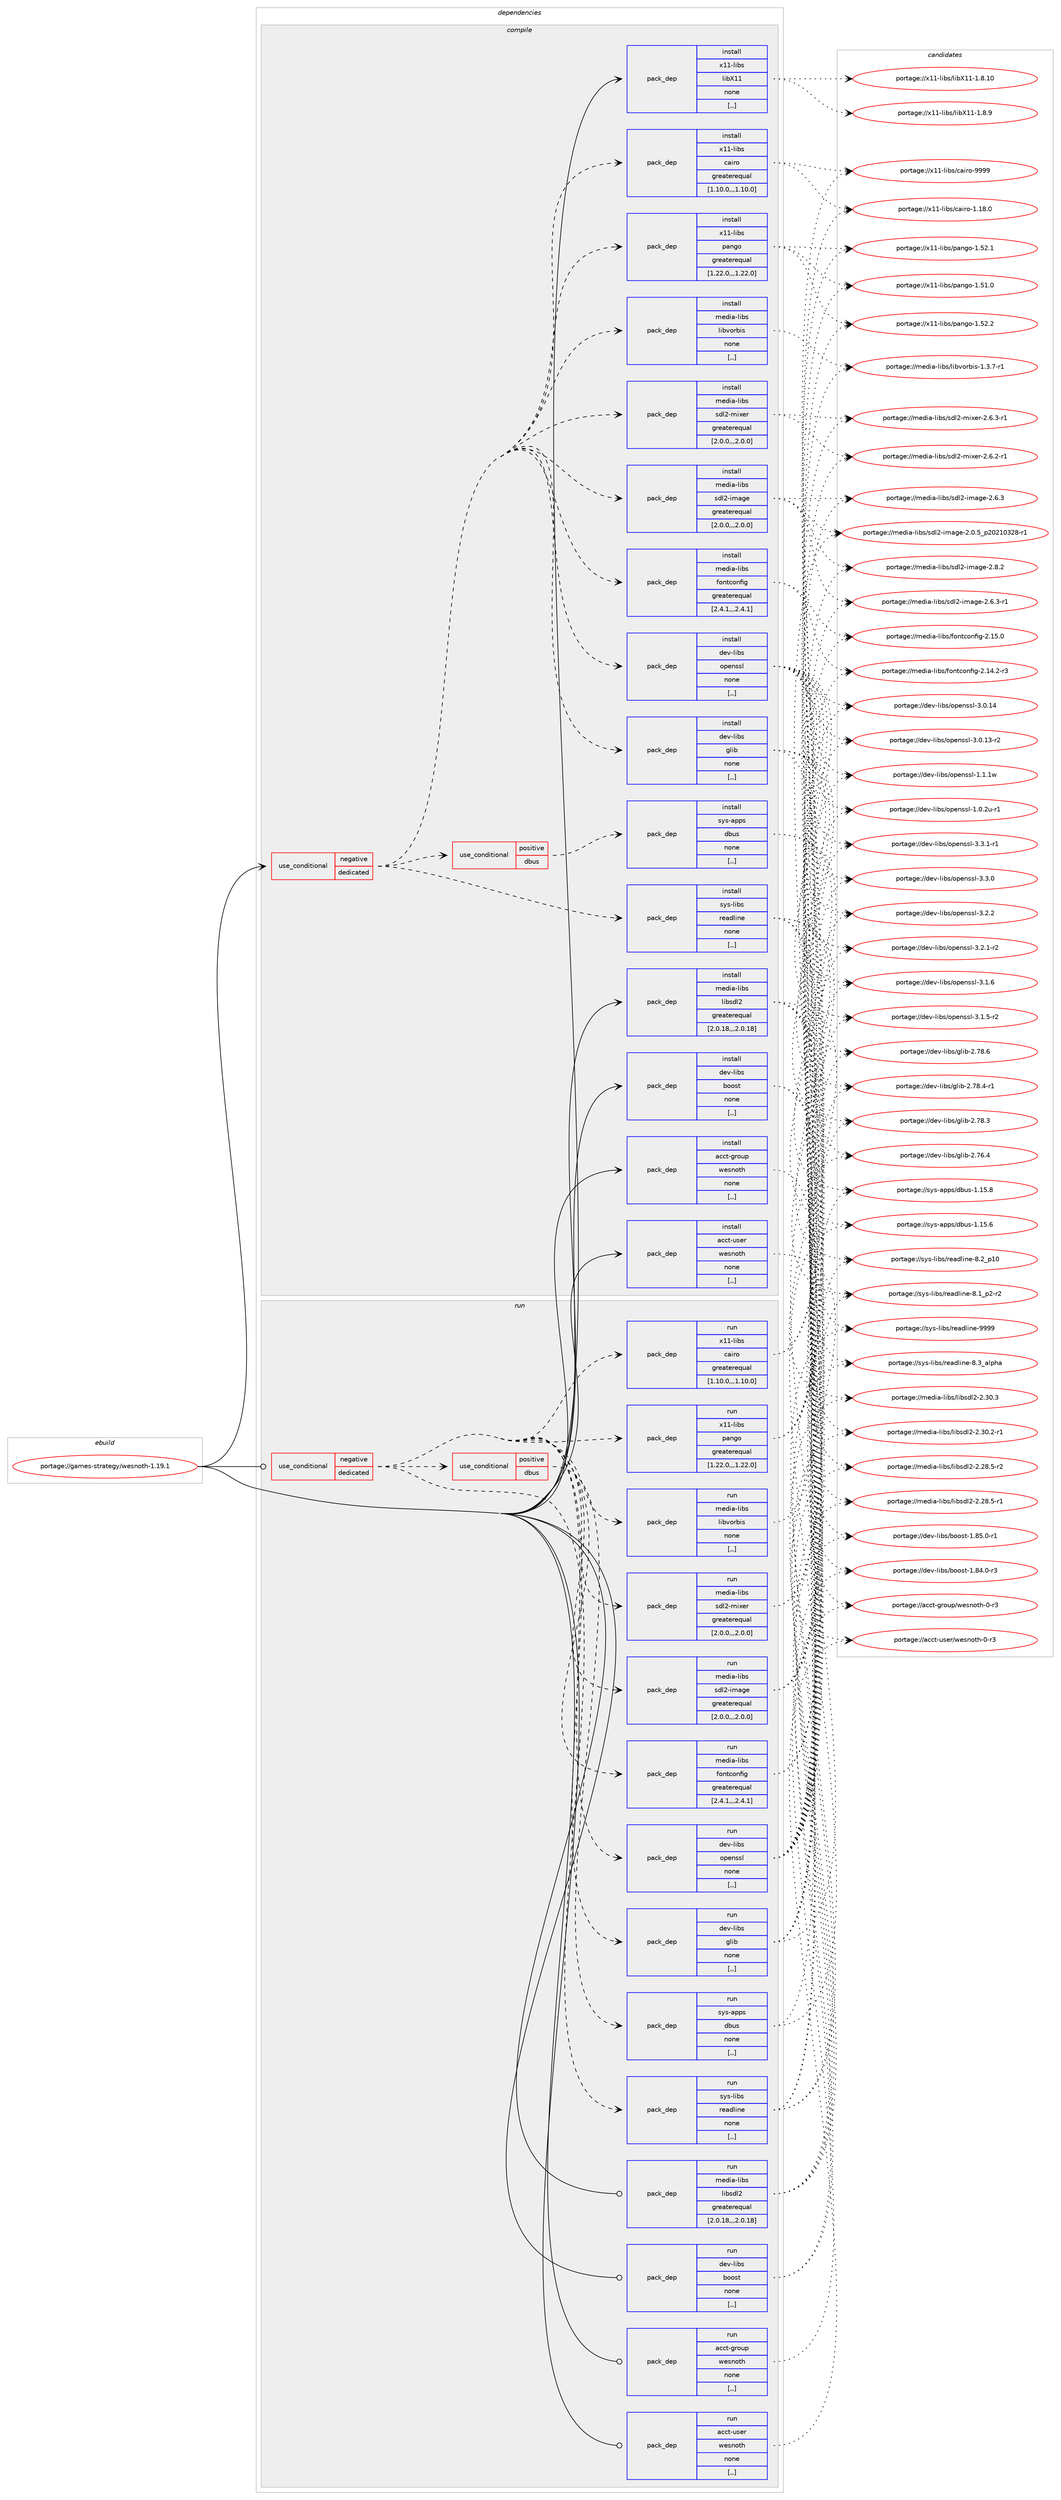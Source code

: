 digraph prolog {

# *************
# Graph options
# *************

newrank=true;
concentrate=true;
compound=true;
graph [rankdir=LR,fontname=Helvetica,fontsize=10,ranksep=1.5];#, ranksep=2.5, nodesep=0.2];
edge  [arrowhead=vee];
node  [fontname=Helvetica,fontsize=10];

# **********
# The ebuild
# **********

subgraph cluster_leftcol {
color=gray;
label=<<i>ebuild</i>>;
id [label="portage://games-strategy/wesnoth-1.19.1", color=red, width=4, href="../games-strategy/wesnoth-1.19.1.svg"];
}

# ****************
# The dependencies
# ****************

subgraph cluster_midcol {
color=gray;
label=<<i>dependencies</i>>;
subgraph cluster_compile {
fillcolor="#eeeeee";
style=filled;
label=<<i>compile</i>>;
subgraph cond64893 {
dependency234973 [label=<<TABLE BORDER="0" CELLBORDER="1" CELLSPACING="0" CELLPADDING="4"><TR><TD ROWSPAN="3" CELLPADDING="10">use_conditional</TD></TR><TR><TD>negative</TD></TR><TR><TD>dedicated</TD></TR></TABLE>>, shape=none, color=red];
subgraph pack168556 {
dependency234974 [label=<<TABLE BORDER="0" CELLBORDER="1" CELLSPACING="0" CELLPADDING="4" WIDTH="220"><TR><TD ROWSPAN="6" CELLPADDING="30">pack_dep</TD></TR><TR><TD WIDTH="110">install</TD></TR><TR><TD>dev-libs</TD></TR><TR><TD>glib</TD></TR><TR><TD>none</TD></TR><TR><TD>[,,]</TD></TR></TABLE>>, shape=none, color=blue];
}
dependency234973:e -> dependency234974:w [weight=20,style="dashed",arrowhead="vee"];
subgraph pack168557 {
dependency234975 [label=<<TABLE BORDER="0" CELLBORDER="1" CELLSPACING="0" CELLPADDING="4" WIDTH="220"><TR><TD ROWSPAN="6" CELLPADDING="30">pack_dep</TD></TR><TR><TD WIDTH="110">install</TD></TR><TR><TD>dev-libs</TD></TR><TR><TD>openssl</TD></TR><TR><TD>none</TD></TR><TR><TD>[,,]</TD></TR></TABLE>>, shape=none, color=blue];
}
dependency234973:e -> dependency234975:w [weight=20,style="dashed",arrowhead="vee"];
subgraph pack168558 {
dependency234976 [label=<<TABLE BORDER="0" CELLBORDER="1" CELLSPACING="0" CELLPADDING="4" WIDTH="220"><TR><TD ROWSPAN="6" CELLPADDING="30">pack_dep</TD></TR><TR><TD WIDTH="110">install</TD></TR><TR><TD>media-libs</TD></TR><TR><TD>fontconfig</TD></TR><TR><TD>greaterequal</TD></TR><TR><TD>[2.4.1,,,2.4.1]</TD></TR></TABLE>>, shape=none, color=blue];
}
dependency234973:e -> dependency234976:w [weight=20,style="dashed",arrowhead="vee"];
subgraph pack168559 {
dependency234977 [label=<<TABLE BORDER="0" CELLBORDER="1" CELLSPACING="0" CELLPADDING="4" WIDTH="220"><TR><TD ROWSPAN="6" CELLPADDING="30">pack_dep</TD></TR><TR><TD WIDTH="110">install</TD></TR><TR><TD>media-libs</TD></TR><TR><TD>sdl2-image</TD></TR><TR><TD>greaterequal</TD></TR><TR><TD>[2.0.0,,,2.0.0]</TD></TR></TABLE>>, shape=none, color=blue];
}
dependency234973:e -> dependency234977:w [weight=20,style="dashed",arrowhead="vee"];
subgraph pack168560 {
dependency234978 [label=<<TABLE BORDER="0" CELLBORDER="1" CELLSPACING="0" CELLPADDING="4" WIDTH="220"><TR><TD ROWSPAN="6" CELLPADDING="30">pack_dep</TD></TR><TR><TD WIDTH="110">install</TD></TR><TR><TD>media-libs</TD></TR><TR><TD>sdl2-mixer</TD></TR><TR><TD>greaterequal</TD></TR><TR><TD>[2.0.0,,,2.0.0]</TD></TR></TABLE>>, shape=none, color=blue];
}
dependency234973:e -> dependency234978:w [weight=20,style="dashed",arrowhead="vee"];
subgraph pack168561 {
dependency234979 [label=<<TABLE BORDER="0" CELLBORDER="1" CELLSPACING="0" CELLPADDING="4" WIDTH="220"><TR><TD ROWSPAN="6" CELLPADDING="30">pack_dep</TD></TR><TR><TD WIDTH="110">install</TD></TR><TR><TD>media-libs</TD></TR><TR><TD>libvorbis</TD></TR><TR><TD>none</TD></TR><TR><TD>[,,]</TD></TR></TABLE>>, shape=none, color=blue];
}
dependency234973:e -> dependency234979:w [weight=20,style="dashed",arrowhead="vee"];
subgraph pack168562 {
dependency234980 [label=<<TABLE BORDER="0" CELLBORDER="1" CELLSPACING="0" CELLPADDING="4" WIDTH="220"><TR><TD ROWSPAN="6" CELLPADDING="30">pack_dep</TD></TR><TR><TD WIDTH="110">install</TD></TR><TR><TD>x11-libs</TD></TR><TR><TD>pango</TD></TR><TR><TD>greaterequal</TD></TR><TR><TD>[1.22.0,,,1.22.0]</TD></TR></TABLE>>, shape=none, color=blue];
}
dependency234973:e -> dependency234980:w [weight=20,style="dashed",arrowhead="vee"];
subgraph pack168563 {
dependency234981 [label=<<TABLE BORDER="0" CELLBORDER="1" CELLSPACING="0" CELLPADDING="4" WIDTH="220"><TR><TD ROWSPAN="6" CELLPADDING="30">pack_dep</TD></TR><TR><TD WIDTH="110">install</TD></TR><TR><TD>x11-libs</TD></TR><TR><TD>cairo</TD></TR><TR><TD>greaterequal</TD></TR><TR><TD>[1.10.0,,,1.10.0]</TD></TR></TABLE>>, shape=none, color=blue];
}
dependency234973:e -> dependency234981:w [weight=20,style="dashed",arrowhead="vee"];
subgraph pack168564 {
dependency234982 [label=<<TABLE BORDER="0" CELLBORDER="1" CELLSPACING="0" CELLPADDING="4" WIDTH="220"><TR><TD ROWSPAN="6" CELLPADDING="30">pack_dep</TD></TR><TR><TD WIDTH="110">install</TD></TR><TR><TD>sys-libs</TD></TR><TR><TD>readline</TD></TR><TR><TD>none</TD></TR><TR><TD>[,,]</TD></TR></TABLE>>, shape=none, color=blue];
}
dependency234973:e -> dependency234982:w [weight=20,style="dashed",arrowhead="vee"];
subgraph cond64894 {
dependency234983 [label=<<TABLE BORDER="0" CELLBORDER="1" CELLSPACING="0" CELLPADDING="4"><TR><TD ROWSPAN="3" CELLPADDING="10">use_conditional</TD></TR><TR><TD>positive</TD></TR><TR><TD>dbus</TD></TR></TABLE>>, shape=none, color=red];
subgraph pack168565 {
dependency234984 [label=<<TABLE BORDER="0" CELLBORDER="1" CELLSPACING="0" CELLPADDING="4" WIDTH="220"><TR><TD ROWSPAN="6" CELLPADDING="30">pack_dep</TD></TR><TR><TD WIDTH="110">install</TD></TR><TR><TD>sys-apps</TD></TR><TR><TD>dbus</TD></TR><TR><TD>none</TD></TR><TR><TD>[,,]</TD></TR></TABLE>>, shape=none, color=blue];
}
dependency234983:e -> dependency234984:w [weight=20,style="dashed",arrowhead="vee"];
}
dependency234973:e -> dependency234983:w [weight=20,style="dashed",arrowhead="vee"];
}
id:e -> dependency234973:w [weight=20,style="solid",arrowhead="vee"];
subgraph pack168566 {
dependency234985 [label=<<TABLE BORDER="0" CELLBORDER="1" CELLSPACING="0" CELLPADDING="4" WIDTH="220"><TR><TD ROWSPAN="6" CELLPADDING="30">pack_dep</TD></TR><TR><TD WIDTH="110">install</TD></TR><TR><TD>acct-group</TD></TR><TR><TD>wesnoth</TD></TR><TR><TD>none</TD></TR><TR><TD>[,,]</TD></TR></TABLE>>, shape=none, color=blue];
}
id:e -> dependency234985:w [weight=20,style="solid",arrowhead="vee"];
subgraph pack168567 {
dependency234986 [label=<<TABLE BORDER="0" CELLBORDER="1" CELLSPACING="0" CELLPADDING="4" WIDTH="220"><TR><TD ROWSPAN="6" CELLPADDING="30">pack_dep</TD></TR><TR><TD WIDTH="110">install</TD></TR><TR><TD>acct-user</TD></TR><TR><TD>wesnoth</TD></TR><TR><TD>none</TD></TR><TR><TD>[,,]</TD></TR></TABLE>>, shape=none, color=blue];
}
id:e -> dependency234986:w [weight=20,style="solid",arrowhead="vee"];
subgraph pack168568 {
dependency234987 [label=<<TABLE BORDER="0" CELLBORDER="1" CELLSPACING="0" CELLPADDING="4" WIDTH="220"><TR><TD ROWSPAN="6" CELLPADDING="30">pack_dep</TD></TR><TR><TD WIDTH="110">install</TD></TR><TR><TD>dev-libs</TD></TR><TR><TD>boost</TD></TR><TR><TD>none</TD></TR><TR><TD>[,,]</TD></TR></TABLE>>, shape=none, color=blue];
}
id:e -> dependency234987:w [weight=20,style="solid",arrowhead="vee"];
subgraph pack168569 {
dependency234988 [label=<<TABLE BORDER="0" CELLBORDER="1" CELLSPACING="0" CELLPADDING="4" WIDTH="220"><TR><TD ROWSPAN="6" CELLPADDING="30">pack_dep</TD></TR><TR><TD WIDTH="110">install</TD></TR><TR><TD>media-libs</TD></TR><TR><TD>libsdl2</TD></TR><TR><TD>greaterequal</TD></TR><TR><TD>[2.0.18,,,2.0.18]</TD></TR></TABLE>>, shape=none, color=blue];
}
id:e -> dependency234988:w [weight=20,style="solid",arrowhead="vee"];
subgraph pack168570 {
dependency234989 [label=<<TABLE BORDER="0" CELLBORDER="1" CELLSPACING="0" CELLPADDING="4" WIDTH="220"><TR><TD ROWSPAN="6" CELLPADDING="30">pack_dep</TD></TR><TR><TD WIDTH="110">install</TD></TR><TR><TD>x11-libs</TD></TR><TR><TD>libX11</TD></TR><TR><TD>none</TD></TR><TR><TD>[,,]</TD></TR></TABLE>>, shape=none, color=blue];
}
id:e -> dependency234989:w [weight=20,style="solid",arrowhead="vee"];
}
subgraph cluster_compileandrun {
fillcolor="#eeeeee";
style=filled;
label=<<i>compile and run</i>>;
}
subgraph cluster_run {
fillcolor="#eeeeee";
style=filled;
label=<<i>run</i>>;
subgraph cond64895 {
dependency234990 [label=<<TABLE BORDER="0" CELLBORDER="1" CELLSPACING="0" CELLPADDING="4"><TR><TD ROWSPAN="3" CELLPADDING="10">use_conditional</TD></TR><TR><TD>negative</TD></TR><TR><TD>dedicated</TD></TR></TABLE>>, shape=none, color=red];
subgraph pack168571 {
dependency234991 [label=<<TABLE BORDER="0" CELLBORDER="1" CELLSPACING="0" CELLPADDING="4" WIDTH="220"><TR><TD ROWSPAN="6" CELLPADDING="30">pack_dep</TD></TR><TR><TD WIDTH="110">run</TD></TR><TR><TD>dev-libs</TD></TR><TR><TD>glib</TD></TR><TR><TD>none</TD></TR><TR><TD>[,,]</TD></TR></TABLE>>, shape=none, color=blue];
}
dependency234990:e -> dependency234991:w [weight=20,style="dashed",arrowhead="vee"];
subgraph pack168572 {
dependency234992 [label=<<TABLE BORDER="0" CELLBORDER="1" CELLSPACING="0" CELLPADDING="4" WIDTH="220"><TR><TD ROWSPAN="6" CELLPADDING="30">pack_dep</TD></TR><TR><TD WIDTH="110">run</TD></TR><TR><TD>dev-libs</TD></TR><TR><TD>openssl</TD></TR><TR><TD>none</TD></TR><TR><TD>[,,]</TD></TR></TABLE>>, shape=none, color=blue];
}
dependency234990:e -> dependency234992:w [weight=20,style="dashed",arrowhead="vee"];
subgraph pack168573 {
dependency234993 [label=<<TABLE BORDER="0" CELLBORDER="1" CELLSPACING="0" CELLPADDING="4" WIDTH="220"><TR><TD ROWSPAN="6" CELLPADDING="30">pack_dep</TD></TR><TR><TD WIDTH="110">run</TD></TR><TR><TD>media-libs</TD></TR><TR><TD>fontconfig</TD></TR><TR><TD>greaterequal</TD></TR><TR><TD>[2.4.1,,,2.4.1]</TD></TR></TABLE>>, shape=none, color=blue];
}
dependency234990:e -> dependency234993:w [weight=20,style="dashed",arrowhead="vee"];
subgraph pack168574 {
dependency234994 [label=<<TABLE BORDER="0" CELLBORDER="1" CELLSPACING="0" CELLPADDING="4" WIDTH="220"><TR><TD ROWSPAN="6" CELLPADDING="30">pack_dep</TD></TR><TR><TD WIDTH="110">run</TD></TR><TR><TD>media-libs</TD></TR><TR><TD>sdl2-image</TD></TR><TR><TD>greaterequal</TD></TR><TR><TD>[2.0.0,,,2.0.0]</TD></TR></TABLE>>, shape=none, color=blue];
}
dependency234990:e -> dependency234994:w [weight=20,style="dashed",arrowhead="vee"];
subgraph pack168575 {
dependency234995 [label=<<TABLE BORDER="0" CELLBORDER="1" CELLSPACING="0" CELLPADDING="4" WIDTH="220"><TR><TD ROWSPAN="6" CELLPADDING="30">pack_dep</TD></TR><TR><TD WIDTH="110">run</TD></TR><TR><TD>media-libs</TD></TR><TR><TD>sdl2-mixer</TD></TR><TR><TD>greaterequal</TD></TR><TR><TD>[2.0.0,,,2.0.0]</TD></TR></TABLE>>, shape=none, color=blue];
}
dependency234990:e -> dependency234995:w [weight=20,style="dashed",arrowhead="vee"];
subgraph pack168576 {
dependency234996 [label=<<TABLE BORDER="0" CELLBORDER="1" CELLSPACING="0" CELLPADDING="4" WIDTH="220"><TR><TD ROWSPAN="6" CELLPADDING="30">pack_dep</TD></TR><TR><TD WIDTH="110">run</TD></TR><TR><TD>media-libs</TD></TR><TR><TD>libvorbis</TD></TR><TR><TD>none</TD></TR><TR><TD>[,,]</TD></TR></TABLE>>, shape=none, color=blue];
}
dependency234990:e -> dependency234996:w [weight=20,style="dashed",arrowhead="vee"];
subgraph pack168577 {
dependency234997 [label=<<TABLE BORDER="0" CELLBORDER="1" CELLSPACING="0" CELLPADDING="4" WIDTH="220"><TR><TD ROWSPAN="6" CELLPADDING="30">pack_dep</TD></TR><TR><TD WIDTH="110">run</TD></TR><TR><TD>x11-libs</TD></TR><TR><TD>pango</TD></TR><TR><TD>greaterequal</TD></TR><TR><TD>[1.22.0,,,1.22.0]</TD></TR></TABLE>>, shape=none, color=blue];
}
dependency234990:e -> dependency234997:w [weight=20,style="dashed",arrowhead="vee"];
subgraph pack168578 {
dependency234998 [label=<<TABLE BORDER="0" CELLBORDER="1" CELLSPACING="0" CELLPADDING="4" WIDTH="220"><TR><TD ROWSPAN="6" CELLPADDING="30">pack_dep</TD></TR><TR><TD WIDTH="110">run</TD></TR><TR><TD>x11-libs</TD></TR><TR><TD>cairo</TD></TR><TR><TD>greaterequal</TD></TR><TR><TD>[1.10.0,,,1.10.0]</TD></TR></TABLE>>, shape=none, color=blue];
}
dependency234990:e -> dependency234998:w [weight=20,style="dashed",arrowhead="vee"];
subgraph pack168579 {
dependency234999 [label=<<TABLE BORDER="0" CELLBORDER="1" CELLSPACING="0" CELLPADDING="4" WIDTH="220"><TR><TD ROWSPAN="6" CELLPADDING="30">pack_dep</TD></TR><TR><TD WIDTH="110">run</TD></TR><TR><TD>sys-libs</TD></TR><TR><TD>readline</TD></TR><TR><TD>none</TD></TR><TR><TD>[,,]</TD></TR></TABLE>>, shape=none, color=blue];
}
dependency234990:e -> dependency234999:w [weight=20,style="dashed",arrowhead="vee"];
subgraph cond64896 {
dependency235000 [label=<<TABLE BORDER="0" CELLBORDER="1" CELLSPACING="0" CELLPADDING="4"><TR><TD ROWSPAN="3" CELLPADDING="10">use_conditional</TD></TR><TR><TD>positive</TD></TR><TR><TD>dbus</TD></TR></TABLE>>, shape=none, color=red];
subgraph pack168580 {
dependency235001 [label=<<TABLE BORDER="0" CELLBORDER="1" CELLSPACING="0" CELLPADDING="4" WIDTH="220"><TR><TD ROWSPAN="6" CELLPADDING="30">pack_dep</TD></TR><TR><TD WIDTH="110">run</TD></TR><TR><TD>sys-apps</TD></TR><TR><TD>dbus</TD></TR><TR><TD>none</TD></TR><TR><TD>[,,]</TD></TR></TABLE>>, shape=none, color=blue];
}
dependency235000:e -> dependency235001:w [weight=20,style="dashed",arrowhead="vee"];
}
dependency234990:e -> dependency235000:w [weight=20,style="dashed",arrowhead="vee"];
}
id:e -> dependency234990:w [weight=20,style="solid",arrowhead="odot"];
subgraph pack168581 {
dependency235002 [label=<<TABLE BORDER="0" CELLBORDER="1" CELLSPACING="0" CELLPADDING="4" WIDTH="220"><TR><TD ROWSPAN="6" CELLPADDING="30">pack_dep</TD></TR><TR><TD WIDTH="110">run</TD></TR><TR><TD>acct-group</TD></TR><TR><TD>wesnoth</TD></TR><TR><TD>none</TD></TR><TR><TD>[,,]</TD></TR></TABLE>>, shape=none, color=blue];
}
id:e -> dependency235002:w [weight=20,style="solid",arrowhead="odot"];
subgraph pack168582 {
dependency235003 [label=<<TABLE BORDER="0" CELLBORDER="1" CELLSPACING="0" CELLPADDING="4" WIDTH="220"><TR><TD ROWSPAN="6" CELLPADDING="30">pack_dep</TD></TR><TR><TD WIDTH="110">run</TD></TR><TR><TD>acct-user</TD></TR><TR><TD>wesnoth</TD></TR><TR><TD>none</TD></TR><TR><TD>[,,]</TD></TR></TABLE>>, shape=none, color=blue];
}
id:e -> dependency235003:w [weight=20,style="solid",arrowhead="odot"];
subgraph pack168583 {
dependency235004 [label=<<TABLE BORDER="0" CELLBORDER="1" CELLSPACING="0" CELLPADDING="4" WIDTH="220"><TR><TD ROWSPAN="6" CELLPADDING="30">pack_dep</TD></TR><TR><TD WIDTH="110">run</TD></TR><TR><TD>dev-libs</TD></TR><TR><TD>boost</TD></TR><TR><TD>none</TD></TR><TR><TD>[,,]</TD></TR></TABLE>>, shape=none, color=blue];
}
id:e -> dependency235004:w [weight=20,style="solid",arrowhead="odot"];
subgraph pack168584 {
dependency235005 [label=<<TABLE BORDER="0" CELLBORDER="1" CELLSPACING="0" CELLPADDING="4" WIDTH="220"><TR><TD ROWSPAN="6" CELLPADDING="30">pack_dep</TD></TR><TR><TD WIDTH="110">run</TD></TR><TR><TD>media-libs</TD></TR><TR><TD>libsdl2</TD></TR><TR><TD>greaterequal</TD></TR><TR><TD>[2.0.18,,,2.0.18]</TD></TR></TABLE>>, shape=none, color=blue];
}
id:e -> dependency235005:w [weight=20,style="solid",arrowhead="odot"];
}
}

# **************
# The candidates
# **************

subgraph cluster_choices {
rank=same;
color=gray;
label=<<i>candidates</i>>;

subgraph choice168556 {
color=black;
nodesep=1;
choice1001011184510810598115471031081059845504655564654 [label="portage://dev-libs/glib-2.78.6", color=red, width=4,href="../dev-libs/glib-2.78.6.svg"];
choice10010111845108105981154710310810598455046555646524511449 [label="portage://dev-libs/glib-2.78.4-r1", color=red, width=4,href="../dev-libs/glib-2.78.4-r1.svg"];
choice1001011184510810598115471031081059845504655564651 [label="portage://dev-libs/glib-2.78.3", color=red, width=4,href="../dev-libs/glib-2.78.3.svg"];
choice1001011184510810598115471031081059845504655544652 [label="portage://dev-libs/glib-2.76.4", color=red, width=4,href="../dev-libs/glib-2.76.4.svg"];
dependency234974:e -> choice1001011184510810598115471031081059845504655564654:w [style=dotted,weight="100"];
dependency234974:e -> choice10010111845108105981154710310810598455046555646524511449:w [style=dotted,weight="100"];
dependency234974:e -> choice1001011184510810598115471031081059845504655564651:w [style=dotted,weight="100"];
dependency234974:e -> choice1001011184510810598115471031081059845504655544652:w [style=dotted,weight="100"];
}
subgraph choice168557 {
color=black;
nodesep=1;
choice1001011184510810598115471111121011101151151084551465146494511449 [label="portage://dev-libs/openssl-3.3.1-r1", color=red, width=4,href="../dev-libs/openssl-3.3.1-r1.svg"];
choice100101118451081059811547111112101110115115108455146514648 [label="portage://dev-libs/openssl-3.3.0", color=red, width=4,href="../dev-libs/openssl-3.3.0.svg"];
choice100101118451081059811547111112101110115115108455146504650 [label="portage://dev-libs/openssl-3.2.2", color=red, width=4,href="../dev-libs/openssl-3.2.2.svg"];
choice1001011184510810598115471111121011101151151084551465046494511450 [label="portage://dev-libs/openssl-3.2.1-r2", color=red, width=4,href="../dev-libs/openssl-3.2.1-r2.svg"];
choice100101118451081059811547111112101110115115108455146494654 [label="portage://dev-libs/openssl-3.1.6", color=red, width=4,href="../dev-libs/openssl-3.1.6.svg"];
choice1001011184510810598115471111121011101151151084551464946534511450 [label="portage://dev-libs/openssl-3.1.5-r2", color=red, width=4,href="../dev-libs/openssl-3.1.5-r2.svg"];
choice10010111845108105981154711111210111011511510845514648464952 [label="portage://dev-libs/openssl-3.0.14", color=red, width=4,href="../dev-libs/openssl-3.0.14.svg"];
choice100101118451081059811547111112101110115115108455146484649514511450 [label="portage://dev-libs/openssl-3.0.13-r2", color=red, width=4,href="../dev-libs/openssl-3.0.13-r2.svg"];
choice100101118451081059811547111112101110115115108454946494649119 [label="portage://dev-libs/openssl-1.1.1w", color=red, width=4,href="../dev-libs/openssl-1.1.1w.svg"];
choice1001011184510810598115471111121011101151151084549464846501174511449 [label="portage://dev-libs/openssl-1.0.2u-r1", color=red, width=4,href="../dev-libs/openssl-1.0.2u-r1.svg"];
dependency234975:e -> choice1001011184510810598115471111121011101151151084551465146494511449:w [style=dotted,weight="100"];
dependency234975:e -> choice100101118451081059811547111112101110115115108455146514648:w [style=dotted,weight="100"];
dependency234975:e -> choice100101118451081059811547111112101110115115108455146504650:w [style=dotted,weight="100"];
dependency234975:e -> choice1001011184510810598115471111121011101151151084551465046494511450:w [style=dotted,weight="100"];
dependency234975:e -> choice100101118451081059811547111112101110115115108455146494654:w [style=dotted,weight="100"];
dependency234975:e -> choice1001011184510810598115471111121011101151151084551464946534511450:w [style=dotted,weight="100"];
dependency234975:e -> choice10010111845108105981154711111210111011511510845514648464952:w [style=dotted,weight="100"];
dependency234975:e -> choice100101118451081059811547111112101110115115108455146484649514511450:w [style=dotted,weight="100"];
dependency234975:e -> choice100101118451081059811547111112101110115115108454946494649119:w [style=dotted,weight="100"];
dependency234975:e -> choice1001011184510810598115471111121011101151151084549464846501174511449:w [style=dotted,weight="100"];
}
subgraph choice168558 {
color=black;
nodesep=1;
choice109101100105974510810598115471021111101169911111010210510345504649534648 [label="portage://media-libs/fontconfig-2.15.0", color=red, width=4,href="../media-libs/fontconfig-2.15.0.svg"];
choice1091011001059745108105981154710211111011699111110102105103455046495246504511451 [label="portage://media-libs/fontconfig-2.14.2-r3", color=red, width=4,href="../media-libs/fontconfig-2.14.2-r3.svg"];
dependency234976:e -> choice109101100105974510810598115471021111101169911111010210510345504649534648:w [style=dotted,weight="100"];
dependency234976:e -> choice1091011001059745108105981154710211111011699111110102105103455046495246504511451:w [style=dotted,weight="100"];
}
subgraph choice168559 {
color=black;
nodesep=1;
choice10910110010597451081059811547115100108504510510997103101455046564650 [label="portage://media-libs/sdl2-image-2.8.2", color=red, width=4,href="../media-libs/sdl2-image-2.8.2.svg"];
choice109101100105974510810598115471151001085045105109971031014550465446514511449 [label="portage://media-libs/sdl2-image-2.6.3-r1", color=red, width=4,href="../media-libs/sdl2-image-2.6.3-r1.svg"];
choice10910110010597451081059811547115100108504510510997103101455046544651 [label="portage://media-libs/sdl2-image-2.6.3", color=red, width=4,href="../media-libs/sdl2-image-2.6.3.svg"];
choice109101100105974510810598115471151001085045105109971031014550464846539511250485049485150564511449 [label="portage://media-libs/sdl2-image-2.0.5_p20210328-r1", color=red, width=4,href="../media-libs/sdl2-image-2.0.5_p20210328-r1.svg"];
dependency234977:e -> choice10910110010597451081059811547115100108504510510997103101455046564650:w [style=dotted,weight="100"];
dependency234977:e -> choice109101100105974510810598115471151001085045105109971031014550465446514511449:w [style=dotted,weight="100"];
dependency234977:e -> choice10910110010597451081059811547115100108504510510997103101455046544651:w [style=dotted,weight="100"];
dependency234977:e -> choice109101100105974510810598115471151001085045105109971031014550464846539511250485049485150564511449:w [style=dotted,weight="100"];
}
subgraph choice168560 {
color=black;
nodesep=1;
choice1091011001059745108105981154711510010850451091051201011144550465446514511449 [label="portage://media-libs/sdl2-mixer-2.6.3-r1", color=red, width=4,href="../media-libs/sdl2-mixer-2.6.3-r1.svg"];
choice1091011001059745108105981154711510010850451091051201011144550465446504511449 [label="portage://media-libs/sdl2-mixer-2.6.2-r1", color=red, width=4,href="../media-libs/sdl2-mixer-2.6.2-r1.svg"];
dependency234978:e -> choice1091011001059745108105981154711510010850451091051201011144550465446514511449:w [style=dotted,weight="100"];
dependency234978:e -> choice1091011001059745108105981154711510010850451091051201011144550465446504511449:w [style=dotted,weight="100"];
}
subgraph choice168561 {
color=black;
nodesep=1;
choice1091011001059745108105981154710810598118111114981051154549465146554511449 [label="portage://media-libs/libvorbis-1.3.7-r1", color=red, width=4,href="../media-libs/libvorbis-1.3.7-r1.svg"];
dependency234979:e -> choice1091011001059745108105981154710810598118111114981051154549465146554511449:w [style=dotted,weight="100"];
}
subgraph choice168562 {
color=black;
nodesep=1;
choice12049494510810598115471129711010311145494653504650 [label="portage://x11-libs/pango-1.52.2", color=red, width=4,href="../x11-libs/pango-1.52.2.svg"];
choice12049494510810598115471129711010311145494653504649 [label="portage://x11-libs/pango-1.52.1", color=red, width=4,href="../x11-libs/pango-1.52.1.svg"];
choice12049494510810598115471129711010311145494653494648 [label="portage://x11-libs/pango-1.51.0", color=red, width=4,href="../x11-libs/pango-1.51.0.svg"];
dependency234980:e -> choice12049494510810598115471129711010311145494653504650:w [style=dotted,weight="100"];
dependency234980:e -> choice12049494510810598115471129711010311145494653504649:w [style=dotted,weight="100"];
dependency234980:e -> choice12049494510810598115471129711010311145494653494648:w [style=dotted,weight="100"];
}
subgraph choice168563 {
color=black;
nodesep=1;
choice120494945108105981154799971051141114557575757 [label="portage://x11-libs/cairo-9999", color=red, width=4,href="../x11-libs/cairo-9999.svg"];
choice1204949451081059811547999710511411145494649564648 [label="portage://x11-libs/cairo-1.18.0", color=red, width=4,href="../x11-libs/cairo-1.18.0.svg"];
dependency234981:e -> choice120494945108105981154799971051141114557575757:w [style=dotted,weight="100"];
dependency234981:e -> choice1204949451081059811547999710511411145494649564648:w [style=dotted,weight="100"];
}
subgraph choice168564 {
color=black;
nodesep=1;
choice115121115451081059811547114101971001081051101014557575757 [label="portage://sys-libs/readline-9999", color=red, width=4,href="../sys-libs/readline-9999.svg"];
choice1151211154510810598115471141019710010810511010145564651959710811210497 [label="portage://sys-libs/readline-8.3_alpha", color=red, width=4,href="../sys-libs/readline-8.3_alpha.svg"];
choice1151211154510810598115471141019710010810511010145564650951124948 [label="portage://sys-libs/readline-8.2_p10", color=red, width=4,href="../sys-libs/readline-8.2_p10.svg"];
choice115121115451081059811547114101971001081051101014556464995112504511450 [label="portage://sys-libs/readline-8.1_p2-r2", color=red, width=4,href="../sys-libs/readline-8.1_p2-r2.svg"];
dependency234982:e -> choice115121115451081059811547114101971001081051101014557575757:w [style=dotted,weight="100"];
dependency234982:e -> choice1151211154510810598115471141019710010810511010145564651959710811210497:w [style=dotted,weight="100"];
dependency234982:e -> choice1151211154510810598115471141019710010810511010145564650951124948:w [style=dotted,weight="100"];
dependency234982:e -> choice115121115451081059811547114101971001081051101014556464995112504511450:w [style=dotted,weight="100"];
}
subgraph choice168565 {
color=black;
nodesep=1;
choice1151211154597112112115471009811711545494649534656 [label="portage://sys-apps/dbus-1.15.8", color=red, width=4,href="../sys-apps/dbus-1.15.8.svg"];
choice1151211154597112112115471009811711545494649534654 [label="portage://sys-apps/dbus-1.15.6", color=red, width=4,href="../sys-apps/dbus-1.15.6.svg"];
dependency234984:e -> choice1151211154597112112115471009811711545494649534656:w [style=dotted,weight="100"];
dependency234984:e -> choice1151211154597112112115471009811711545494649534654:w [style=dotted,weight="100"];
}
subgraph choice168566 {
color=black;
nodesep=1;
choice979999116451031141111171124711910111511011111610445484511451 [label="portage://acct-group/wesnoth-0-r3", color=red, width=4,href="../acct-group/wesnoth-0-r3.svg"];
dependency234985:e -> choice979999116451031141111171124711910111511011111610445484511451:w [style=dotted,weight="100"];
}
subgraph choice168567 {
color=black;
nodesep=1;
choice979999116451171151011144711910111511011111610445484511451 [label="portage://acct-user/wesnoth-0-r3", color=red, width=4,href="../acct-user/wesnoth-0-r3.svg"];
dependency234986:e -> choice979999116451171151011144711910111511011111610445484511451:w [style=dotted,weight="100"];
}
subgraph choice168568 {
color=black;
nodesep=1;
choice10010111845108105981154798111111115116454946565346484511449 [label="portage://dev-libs/boost-1.85.0-r1", color=red, width=4,href="../dev-libs/boost-1.85.0-r1.svg"];
choice10010111845108105981154798111111115116454946565246484511451 [label="portage://dev-libs/boost-1.84.0-r3", color=red, width=4,href="../dev-libs/boost-1.84.0-r3.svg"];
dependency234987:e -> choice10010111845108105981154798111111115116454946565346484511449:w [style=dotted,weight="100"];
dependency234987:e -> choice10010111845108105981154798111111115116454946565246484511451:w [style=dotted,weight="100"];
}
subgraph choice168569 {
color=black;
nodesep=1;
choice10910110010597451081059811547108105981151001085045504651484651 [label="portage://media-libs/libsdl2-2.30.3", color=red, width=4,href="../media-libs/libsdl2-2.30.3.svg"];
choice109101100105974510810598115471081059811510010850455046514846504511449 [label="portage://media-libs/libsdl2-2.30.2-r1", color=red, width=4,href="../media-libs/libsdl2-2.30.2-r1.svg"];
choice109101100105974510810598115471081059811510010850455046505646534511450 [label="portage://media-libs/libsdl2-2.28.5-r2", color=red, width=4,href="../media-libs/libsdl2-2.28.5-r2.svg"];
choice109101100105974510810598115471081059811510010850455046505646534511449 [label="portage://media-libs/libsdl2-2.28.5-r1", color=red, width=4,href="../media-libs/libsdl2-2.28.5-r1.svg"];
dependency234988:e -> choice10910110010597451081059811547108105981151001085045504651484651:w [style=dotted,weight="100"];
dependency234988:e -> choice109101100105974510810598115471081059811510010850455046514846504511449:w [style=dotted,weight="100"];
dependency234988:e -> choice109101100105974510810598115471081059811510010850455046505646534511450:w [style=dotted,weight="100"];
dependency234988:e -> choice109101100105974510810598115471081059811510010850455046505646534511449:w [style=dotted,weight="100"];
}
subgraph choice168570 {
color=black;
nodesep=1;
choice12049494510810598115471081059888494945494656464948 [label="portage://x11-libs/libX11-1.8.10", color=red, width=4,href="../x11-libs/libX11-1.8.10.svg"];
choice120494945108105981154710810598884949454946564657 [label="portage://x11-libs/libX11-1.8.9", color=red, width=4,href="../x11-libs/libX11-1.8.9.svg"];
dependency234989:e -> choice12049494510810598115471081059888494945494656464948:w [style=dotted,weight="100"];
dependency234989:e -> choice120494945108105981154710810598884949454946564657:w [style=dotted,weight="100"];
}
subgraph choice168571 {
color=black;
nodesep=1;
choice1001011184510810598115471031081059845504655564654 [label="portage://dev-libs/glib-2.78.6", color=red, width=4,href="../dev-libs/glib-2.78.6.svg"];
choice10010111845108105981154710310810598455046555646524511449 [label="portage://dev-libs/glib-2.78.4-r1", color=red, width=4,href="../dev-libs/glib-2.78.4-r1.svg"];
choice1001011184510810598115471031081059845504655564651 [label="portage://dev-libs/glib-2.78.3", color=red, width=4,href="../dev-libs/glib-2.78.3.svg"];
choice1001011184510810598115471031081059845504655544652 [label="portage://dev-libs/glib-2.76.4", color=red, width=4,href="../dev-libs/glib-2.76.4.svg"];
dependency234991:e -> choice1001011184510810598115471031081059845504655564654:w [style=dotted,weight="100"];
dependency234991:e -> choice10010111845108105981154710310810598455046555646524511449:w [style=dotted,weight="100"];
dependency234991:e -> choice1001011184510810598115471031081059845504655564651:w [style=dotted,weight="100"];
dependency234991:e -> choice1001011184510810598115471031081059845504655544652:w [style=dotted,weight="100"];
}
subgraph choice168572 {
color=black;
nodesep=1;
choice1001011184510810598115471111121011101151151084551465146494511449 [label="portage://dev-libs/openssl-3.3.1-r1", color=red, width=4,href="../dev-libs/openssl-3.3.1-r1.svg"];
choice100101118451081059811547111112101110115115108455146514648 [label="portage://dev-libs/openssl-3.3.0", color=red, width=4,href="../dev-libs/openssl-3.3.0.svg"];
choice100101118451081059811547111112101110115115108455146504650 [label="portage://dev-libs/openssl-3.2.2", color=red, width=4,href="../dev-libs/openssl-3.2.2.svg"];
choice1001011184510810598115471111121011101151151084551465046494511450 [label="portage://dev-libs/openssl-3.2.1-r2", color=red, width=4,href="../dev-libs/openssl-3.2.1-r2.svg"];
choice100101118451081059811547111112101110115115108455146494654 [label="portage://dev-libs/openssl-3.1.6", color=red, width=4,href="../dev-libs/openssl-3.1.6.svg"];
choice1001011184510810598115471111121011101151151084551464946534511450 [label="portage://dev-libs/openssl-3.1.5-r2", color=red, width=4,href="../dev-libs/openssl-3.1.5-r2.svg"];
choice10010111845108105981154711111210111011511510845514648464952 [label="portage://dev-libs/openssl-3.0.14", color=red, width=4,href="../dev-libs/openssl-3.0.14.svg"];
choice100101118451081059811547111112101110115115108455146484649514511450 [label="portage://dev-libs/openssl-3.0.13-r2", color=red, width=4,href="../dev-libs/openssl-3.0.13-r2.svg"];
choice100101118451081059811547111112101110115115108454946494649119 [label="portage://dev-libs/openssl-1.1.1w", color=red, width=4,href="../dev-libs/openssl-1.1.1w.svg"];
choice1001011184510810598115471111121011101151151084549464846501174511449 [label="portage://dev-libs/openssl-1.0.2u-r1", color=red, width=4,href="../dev-libs/openssl-1.0.2u-r1.svg"];
dependency234992:e -> choice1001011184510810598115471111121011101151151084551465146494511449:w [style=dotted,weight="100"];
dependency234992:e -> choice100101118451081059811547111112101110115115108455146514648:w [style=dotted,weight="100"];
dependency234992:e -> choice100101118451081059811547111112101110115115108455146504650:w [style=dotted,weight="100"];
dependency234992:e -> choice1001011184510810598115471111121011101151151084551465046494511450:w [style=dotted,weight="100"];
dependency234992:e -> choice100101118451081059811547111112101110115115108455146494654:w [style=dotted,weight="100"];
dependency234992:e -> choice1001011184510810598115471111121011101151151084551464946534511450:w [style=dotted,weight="100"];
dependency234992:e -> choice10010111845108105981154711111210111011511510845514648464952:w [style=dotted,weight="100"];
dependency234992:e -> choice100101118451081059811547111112101110115115108455146484649514511450:w [style=dotted,weight="100"];
dependency234992:e -> choice100101118451081059811547111112101110115115108454946494649119:w [style=dotted,weight="100"];
dependency234992:e -> choice1001011184510810598115471111121011101151151084549464846501174511449:w [style=dotted,weight="100"];
}
subgraph choice168573 {
color=black;
nodesep=1;
choice109101100105974510810598115471021111101169911111010210510345504649534648 [label="portage://media-libs/fontconfig-2.15.0", color=red, width=4,href="../media-libs/fontconfig-2.15.0.svg"];
choice1091011001059745108105981154710211111011699111110102105103455046495246504511451 [label="portage://media-libs/fontconfig-2.14.2-r3", color=red, width=4,href="../media-libs/fontconfig-2.14.2-r3.svg"];
dependency234993:e -> choice109101100105974510810598115471021111101169911111010210510345504649534648:w [style=dotted,weight="100"];
dependency234993:e -> choice1091011001059745108105981154710211111011699111110102105103455046495246504511451:w [style=dotted,weight="100"];
}
subgraph choice168574 {
color=black;
nodesep=1;
choice10910110010597451081059811547115100108504510510997103101455046564650 [label="portage://media-libs/sdl2-image-2.8.2", color=red, width=4,href="../media-libs/sdl2-image-2.8.2.svg"];
choice109101100105974510810598115471151001085045105109971031014550465446514511449 [label="portage://media-libs/sdl2-image-2.6.3-r1", color=red, width=4,href="../media-libs/sdl2-image-2.6.3-r1.svg"];
choice10910110010597451081059811547115100108504510510997103101455046544651 [label="portage://media-libs/sdl2-image-2.6.3", color=red, width=4,href="../media-libs/sdl2-image-2.6.3.svg"];
choice109101100105974510810598115471151001085045105109971031014550464846539511250485049485150564511449 [label="portage://media-libs/sdl2-image-2.0.5_p20210328-r1", color=red, width=4,href="../media-libs/sdl2-image-2.0.5_p20210328-r1.svg"];
dependency234994:e -> choice10910110010597451081059811547115100108504510510997103101455046564650:w [style=dotted,weight="100"];
dependency234994:e -> choice109101100105974510810598115471151001085045105109971031014550465446514511449:w [style=dotted,weight="100"];
dependency234994:e -> choice10910110010597451081059811547115100108504510510997103101455046544651:w [style=dotted,weight="100"];
dependency234994:e -> choice109101100105974510810598115471151001085045105109971031014550464846539511250485049485150564511449:w [style=dotted,weight="100"];
}
subgraph choice168575 {
color=black;
nodesep=1;
choice1091011001059745108105981154711510010850451091051201011144550465446514511449 [label="portage://media-libs/sdl2-mixer-2.6.3-r1", color=red, width=4,href="../media-libs/sdl2-mixer-2.6.3-r1.svg"];
choice1091011001059745108105981154711510010850451091051201011144550465446504511449 [label="portage://media-libs/sdl2-mixer-2.6.2-r1", color=red, width=4,href="../media-libs/sdl2-mixer-2.6.2-r1.svg"];
dependency234995:e -> choice1091011001059745108105981154711510010850451091051201011144550465446514511449:w [style=dotted,weight="100"];
dependency234995:e -> choice1091011001059745108105981154711510010850451091051201011144550465446504511449:w [style=dotted,weight="100"];
}
subgraph choice168576 {
color=black;
nodesep=1;
choice1091011001059745108105981154710810598118111114981051154549465146554511449 [label="portage://media-libs/libvorbis-1.3.7-r1", color=red, width=4,href="../media-libs/libvorbis-1.3.7-r1.svg"];
dependency234996:e -> choice1091011001059745108105981154710810598118111114981051154549465146554511449:w [style=dotted,weight="100"];
}
subgraph choice168577 {
color=black;
nodesep=1;
choice12049494510810598115471129711010311145494653504650 [label="portage://x11-libs/pango-1.52.2", color=red, width=4,href="../x11-libs/pango-1.52.2.svg"];
choice12049494510810598115471129711010311145494653504649 [label="portage://x11-libs/pango-1.52.1", color=red, width=4,href="../x11-libs/pango-1.52.1.svg"];
choice12049494510810598115471129711010311145494653494648 [label="portage://x11-libs/pango-1.51.0", color=red, width=4,href="../x11-libs/pango-1.51.0.svg"];
dependency234997:e -> choice12049494510810598115471129711010311145494653504650:w [style=dotted,weight="100"];
dependency234997:e -> choice12049494510810598115471129711010311145494653504649:w [style=dotted,weight="100"];
dependency234997:e -> choice12049494510810598115471129711010311145494653494648:w [style=dotted,weight="100"];
}
subgraph choice168578 {
color=black;
nodesep=1;
choice120494945108105981154799971051141114557575757 [label="portage://x11-libs/cairo-9999", color=red, width=4,href="../x11-libs/cairo-9999.svg"];
choice1204949451081059811547999710511411145494649564648 [label="portage://x11-libs/cairo-1.18.0", color=red, width=4,href="../x11-libs/cairo-1.18.0.svg"];
dependency234998:e -> choice120494945108105981154799971051141114557575757:w [style=dotted,weight="100"];
dependency234998:e -> choice1204949451081059811547999710511411145494649564648:w [style=dotted,weight="100"];
}
subgraph choice168579 {
color=black;
nodesep=1;
choice115121115451081059811547114101971001081051101014557575757 [label="portage://sys-libs/readline-9999", color=red, width=4,href="../sys-libs/readline-9999.svg"];
choice1151211154510810598115471141019710010810511010145564651959710811210497 [label="portage://sys-libs/readline-8.3_alpha", color=red, width=4,href="../sys-libs/readline-8.3_alpha.svg"];
choice1151211154510810598115471141019710010810511010145564650951124948 [label="portage://sys-libs/readline-8.2_p10", color=red, width=4,href="../sys-libs/readline-8.2_p10.svg"];
choice115121115451081059811547114101971001081051101014556464995112504511450 [label="portage://sys-libs/readline-8.1_p2-r2", color=red, width=4,href="../sys-libs/readline-8.1_p2-r2.svg"];
dependency234999:e -> choice115121115451081059811547114101971001081051101014557575757:w [style=dotted,weight="100"];
dependency234999:e -> choice1151211154510810598115471141019710010810511010145564651959710811210497:w [style=dotted,weight="100"];
dependency234999:e -> choice1151211154510810598115471141019710010810511010145564650951124948:w [style=dotted,weight="100"];
dependency234999:e -> choice115121115451081059811547114101971001081051101014556464995112504511450:w [style=dotted,weight="100"];
}
subgraph choice168580 {
color=black;
nodesep=1;
choice1151211154597112112115471009811711545494649534656 [label="portage://sys-apps/dbus-1.15.8", color=red, width=4,href="../sys-apps/dbus-1.15.8.svg"];
choice1151211154597112112115471009811711545494649534654 [label="portage://sys-apps/dbus-1.15.6", color=red, width=4,href="../sys-apps/dbus-1.15.6.svg"];
dependency235001:e -> choice1151211154597112112115471009811711545494649534656:w [style=dotted,weight="100"];
dependency235001:e -> choice1151211154597112112115471009811711545494649534654:w [style=dotted,weight="100"];
}
subgraph choice168581 {
color=black;
nodesep=1;
choice979999116451031141111171124711910111511011111610445484511451 [label="portage://acct-group/wesnoth-0-r3", color=red, width=4,href="../acct-group/wesnoth-0-r3.svg"];
dependency235002:e -> choice979999116451031141111171124711910111511011111610445484511451:w [style=dotted,weight="100"];
}
subgraph choice168582 {
color=black;
nodesep=1;
choice979999116451171151011144711910111511011111610445484511451 [label="portage://acct-user/wesnoth-0-r3", color=red, width=4,href="../acct-user/wesnoth-0-r3.svg"];
dependency235003:e -> choice979999116451171151011144711910111511011111610445484511451:w [style=dotted,weight="100"];
}
subgraph choice168583 {
color=black;
nodesep=1;
choice10010111845108105981154798111111115116454946565346484511449 [label="portage://dev-libs/boost-1.85.0-r1", color=red, width=4,href="../dev-libs/boost-1.85.0-r1.svg"];
choice10010111845108105981154798111111115116454946565246484511451 [label="portage://dev-libs/boost-1.84.0-r3", color=red, width=4,href="../dev-libs/boost-1.84.0-r3.svg"];
dependency235004:e -> choice10010111845108105981154798111111115116454946565346484511449:w [style=dotted,weight="100"];
dependency235004:e -> choice10010111845108105981154798111111115116454946565246484511451:w [style=dotted,weight="100"];
}
subgraph choice168584 {
color=black;
nodesep=1;
choice10910110010597451081059811547108105981151001085045504651484651 [label="portage://media-libs/libsdl2-2.30.3", color=red, width=4,href="../media-libs/libsdl2-2.30.3.svg"];
choice109101100105974510810598115471081059811510010850455046514846504511449 [label="portage://media-libs/libsdl2-2.30.2-r1", color=red, width=4,href="../media-libs/libsdl2-2.30.2-r1.svg"];
choice109101100105974510810598115471081059811510010850455046505646534511450 [label="portage://media-libs/libsdl2-2.28.5-r2", color=red, width=4,href="../media-libs/libsdl2-2.28.5-r2.svg"];
choice109101100105974510810598115471081059811510010850455046505646534511449 [label="portage://media-libs/libsdl2-2.28.5-r1", color=red, width=4,href="../media-libs/libsdl2-2.28.5-r1.svg"];
dependency235005:e -> choice10910110010597451081059811547108105981151001085045504651484651:w [style=dotted,weight="100"];
dependency235005:e -> choice109101100105974510810598115471081059811510010850455046514846504511449:w [style=dotted,weight="100"];
dependency235005:e -> choice109101100105974510810598115471081059811510010850455046505646534511450:w [style=dotted,weight="100"];
dependency235005:e -> choice109101100105974510810598115471081059811510010850455046505646534511449:w [style=dotted,weight="100"];
}
}

}
